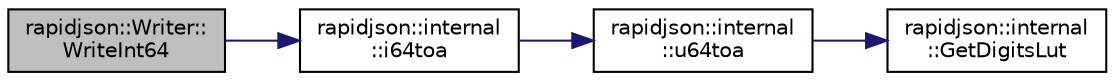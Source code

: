 digraph "rapidjson::Writer::WriteInt64"
{
 // INTERACTIVE_SVG=YES
 // LATEX_PDF_SIZE
  edge [fontname="Helvetica",fontsize="10",labelfontname="Helvetica",labelfontsize="10"];
  node [fontname="Helvetica",fontsize="10",shape=record];
  rankdir="LR";
  Node126 [label="rapidjson::Writer::\lWriteInt64",height=0.2,width=0.4,color="black", fillcolor="grey75", style="filled", fontcolor="black",tooltip=" "];
  Node126 -> Node127 [color="midnightblue",fontsize="10",style="solid",fontname="Helvetica"];
  Node127 [label="rapidjson::internal\l::i64toa",height=0.2,width=0.4,color="black", fillcolor="white", style="filled",URL="$namespacerapidjson_1_1internal.html#a676fae3f0a9bc9a5e7646e31097a6f34",tooltip=" "];
  Node127 -> Node128 [color="midnightblue",fontsize="10",style="solid",fontname="Helvetica"];
  Node128 [label="rapidjson::internal\l::u64toa",height=0.2,width=0.4,color="black", fillcolor="white", style="filled",URL="$namespacerapidjson_1_1internal.html#af565c1edf212e5e41b8a51c3973e38cb",tooltip=" "];
  Node128 -> Node129 [color="midnightblue",fontsize="10",style="solid",fontname="Helvetica"];
  Node129 [label="rapidjson::internal\l::GetDigitsLut",height=0.2,width=0.4,color="black", fillcolor="white", style="filled",URL="$namespacerapidjson_1_1internal.html#a2220f7bb22e11be3bc6f20291659c545",tooltip=" "];
}
